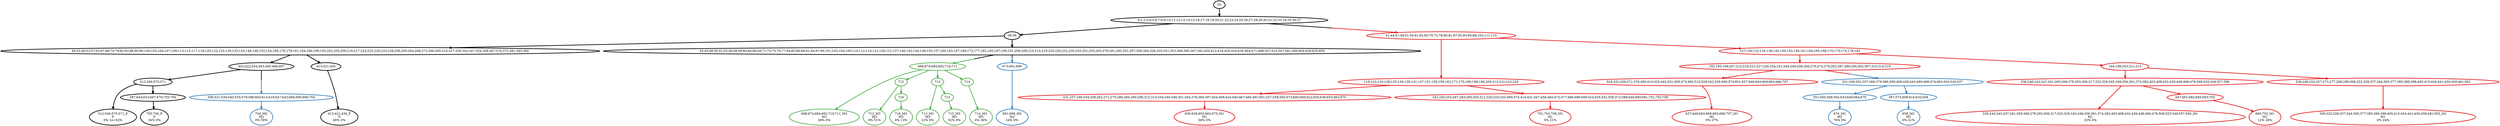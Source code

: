 digraph T {
	{
		rank=same
		43 [penwidth=3,colorscheme=set19,color=0,label="512;546;570;571_P\nP\n0% 1e+02%"]
		41 [penwidth=3,colorscheme=set19,color=0,label="705;706_P\nP\n34% 0%"]
		39 [penwidth=3,colorscheme=set19,color=0,label="413;421;430_P\nP\n66% 0%"]
		36 [penwidth=3,colorscheme=set19,color=1,label="630;636;655;662;675_M1\nM1\n56% 0%"]
		34 [penwidth=3,colorscheme=set19,color=1,label="701;703;708_M1\nM1\n0% 21%"]
		30 [penwidth=3,colorscheme=set19,color=1,label="637;648;663;669;683;686;707_M1\nM1\n0% 27%"]
		27 [penwidth=3,colorscheme=set19,color=1,label="236;240;243;247;261;265;269;278;293;306;317;323;329;345;349;356;361;374;382;403;408;432;439;448;466;478;509;525;549;557;590_M1\nM1\n32% 0%"]
		25 [penwidth=3,colorscheme=set19,color=1,label="693;702_M1\nM1\n12% 28%"]
		23 [penwidth=3,colorscheme=set19,color=1,label="309;322;328;337;344;365;377;385;389;398;405;415;434;441;450;458;481;502_M1\nM1\n0% 24%"]
		22 [penwidth=3,colorscheme=set19,color=2,label="704_M2\nM2\n0% 59%"]
		20 [penwidth=3,colorscheme=set19,color=2,label="691;699_M2\nM2\n24% 0%"]
		18 [penwidth=3,colorscheme=set19,color=2,label="676_M2\nM2\n76% 0%"]
		16 [penwidth=3,colorscheme=set19,color=2,label="658_M2\nM2\n0% 41%"]
		15 [penwidth=3,colorscheme=set19,color=3,label="668;674;684;692;710;711_M3\nM3\n26% 0%"]
		13 [penwidth=3,colorscheme=set19,color=3,label="712_M3\nM3\n0% 51%"]
		11 [penwidth=3,colorscheme=set19,color=3,label="716_M3\nM3\n0% 13%"]
		9 [penwidth=3,colorscheme=set19,color=3,label="713_M3\nM3\n22% 0%"]
		7 [penwidth=3,colorscheme=set19,color=3,label="715_M3\nM3\n52% 0%"]
		5 [penwidth=3,colorscheme=set19,color=3,label="714_M3\nM3\n0% 36%"]
	}
	49 [penwidth=3,colorscheme=set19,color=0,label="GL"]
	48 [penwidth=3,colorscheme=set19,color=0,label="0;1;2;3;4;5;6;7;8;9;10;11;12;13;14;15;16;17;18;19;20;21;22;23;24;25;26;27;28;29;30;31;32;33;34;35;36;37"]
	47 [penwidth=3,colorscheme=set19,color=0,label="38;39"]
	46 [penwidth=3,colorscheme=set19,color=0,label="40;42;46;53;57;63;67;68;74;79;82;83;88;90;96;100;105;106;107;108;113;115;117;118;120;122;125;129;133;143;146;148;152;154;166;176;179;181;184;186;189;193;202;205;209;216;217;224;225;228;233;238;256;260;264;268;272;286;305;316;327;336;342;347;354;358;367;370;372;381;393;394"]
	45 [penwidth=3,colorscheme=set19,color=0,label="402;422;454;463;485;486;497"]
	44 [penwidth=3,colorscheme=set19,color=0,label="512;546;570;571"]
	42 [penwidth=3,colorscheme=set19,color=0,label="587;644;653;667;679;705;706"]
	40 [penwidth=3,colorscheme=set19,color=0,label="413;421;430"]
	38 [penwidth=3,colorscheme=set19,color=1,label="119;123;124;128;135;136;139;141;147;151;156;159;162;171;175;180;188;196;200;213;222;223;229"]
	37 [penwidth=3,colorscheme=set19,color=1,label="231;237;248;254;259;262;271;275;280;284;290;296;312;315;334;340;346;351;364;376;384;397;404;409;424;440;467;480;491;501;527;558;565;573;600;606;622;630;636;655;662;675"]
	35 [penwidth=3,colorscheme=set19,color=1,label="242;250;253;267;283;295;303;311;320;325;333;360;373;414;431;447;456;465;472;477;489;499;508;524;535;541;556;572;589;646;680;681;701;703;708"]
	33 [penwidth=3,colorscheme=set19,color=1,label="127;130;132;134;138;145;150;153;158;161;164;165;168;170;173;174;178;183"]
	32 [penwidth=3,colorscheme=set19,color=1,label="192;195;199;207;212;219;221;227;230;234;241;244;249;258;266;270;274;279;282;287;289;294;302;307;310;314;319"]
	31 [penwidth=3,colorscheme=set19,color=1,label="324;332;339;371;378;390;410;425;442;451;459;473;492;515;528;542;559;566;574;601;637;648;663;669;683;686;707"]
	29 [penwidth=3,colorscheme=set19,color=1,label="194;198;203;211;215"]
	28 [penwidth=3,colorscheme=set19,color=1,label="236;240;243;247;261;265;269;278;293;306;317;323;329;345;349;356;361;374;382;403;408;432;439;448;466;478;509;525;549;557;590"]
	26 [penwidth=3,colorscheme=set19,color=1,label="647;661;682;685;693;702"]
	24 [penwidth=3,colorscheme=set19,color=1,label="239;246;252;257;273;277;288;299;309;322;328;337;344;365;377;385;389;398;405;415;434;441;450;458;481;502"]
	21 [penwidth=3,colorscheme=set19,color=0,label="43;45;48;50;52;55;56;58;59;60;64;66;69;71;73;75;76;77;84;85;86;89;91;94;97;99;101;102;104;109;110;112;116;121;126;131;137;140;142;144;149;155;157;160;163;167;169;172;177;182;185;187;190;191;206;208;210;214;218;220;226;232;235;245;251;255;263;276;281;285;291;297;300;304;326;335;341;353;369;380;387;392;400;412;418;428;429;438;464;471;488;507;522;547;581;599;604;629;635;654"]
	19 [penwidth=3,colorscheme=set19,color=2,label="551;560;568;592;633;640;664;676"]
	17 [penwidth=3,colorscheme=set19,color=2,label="567;575;609;616;632;658"]
	14 [penwidth=3,colorscheme=set19,color=3,label="712"]
	12 [penwidth=3,colorscheme=set19,color=3,label="716"]
	10 [penwidth=3,colorscheme=set19,color=3,label="713"]
	8 [penwidth=3,colorscheme=set19,color=3,label="715"]
	6 [penwidth=3,colorscheme=set19,color=3,label="714"]
	4 [penwidth=3,colorscheme=set19,color=2,label="331;338;352;357;366;379;386;399;406;436;443;460;468;474;493;503;530;537"]
	3 [penwidth=3,colorscheme=set19,color=3,label="668;674;684;692;710;711"]
	2 [penwidth=3,colorscheme=set19,color=2,label="673;691;699"]
	1 [penwidth=3,colorscheme=set19,color=2,label="506;521;534;540;555;579;586;603;614;619;627;643;666;690;698;704"]
	0 [penwidth=3,colorscheme=set19,color=1,label="41;44;47;49;51;54;61;62;65;70;72;78;80;81;87;92;93;95;98;103;111;114"]
	49 -> 48 [penwidth=3,colorscheme=set19,color=0]
	48 -> 47 [penwidth=3,colorscheme=set19,color=0]
	48 -> 0 [penwidth=3,colorscheme=set19,color="0;0.5:1"]
	47 -> 21 [penwidth=3,colorscheme=set19,color=0]
	47 -> 46 [penwidth=3,colorscheme=set19,color=0]
	46 -> 40 [penwidth=3,colorscheme=set19,color=0]
	46 -> 45 [penwidth=3,colorscheme=set19,color=0]
	45 -> 44 [penwidth=3,colorscheme=set19,color=0]
	45 -> 1 [penwidth=3,colorscheme=set19,color="0;0.5:2"]
	44 -> 43 [penwidth=3,colorscheme=set19,color=0]
	44 -> 42 [penwidth=3,colorscheme=set19,color=0]
	42 -> 41 [penwidth=3,colorscheme=set19,color=0]
	40 -> 39 [penwidth=3,colorscheme=set19,color=0]
	38 -> 35 [penwidth=3,colorscheme=set19,color=1]
	38 -> 37 [penwidth=3,colorscheme=set19,color=1]
	37 -> 36 [penwidth=3,colorscheme=set19,color=1]
	35 -> 34 [penwidth=3,colorscheme=set19,color=1]
	33 -> 29 [penwidth=3,colorscheme=set19,color=1]
	33 -> 32 [penwidth=3,colorscheme=set19,color=1]
	32 -> 31 [penwidth=3,colorscheme=set19,color=1]
	32 -> 4 [penwidth=3,colorscheme=set19,color="1;0.5:2"]
	31 -> 30 [penwidth=3,colorscheme=set19,color=1]
	29 -> 28 [penwidth=3,colorscheme=set19,color=1]
	29 -> 24 [penwidth=3,colorscheme=set19,color=1]
	28 -> 27 [penwidth=3,colorscheme=set19,color=1]
	28 -> 26 [penwidth=3,colorscheme=set19,color=1]
	26 -> 25 [penwidth=3,colorscheme=set19,color=1]
	24 -> 23 [penwidth=3,colorscheme=set19,color=1]
	21 -> 3 [penwidth=3,colorscheme=set19,color="0;0.5:3"]
	21 -> 2 [penwidth=3,colorscheme=set19,color="0;0.5:2"]
	19 -> 18 [penwidth=3,colorscheme=set19,color=2]
	17 -> 16 [penwidth=3,colorscheme=set19,color=2]
	14 -> 13 [penwidth=3,colorscheme=set19,color=3]
	14 -> 12 [penwidth=3,colorscheme=set19,color=3]
	12 -> 11 [penwidth=3,colorscheme=set19,color=3]
	10 -> 9 [penwidth=3,colorscheme=set19,color=3]
	10 -> 8 [penwidth=3,colorscheme=set19,color=3]
	8 -> 7 [penwidth=3,colorscheme=set19,color=3]
	6 -> 5 [penwidth=3,colorscheme=set19,color=3]
	4 -> 19 [penwidth=3,colorscheme=set19,color=2]
	4 -> 17 [penwidth=3,colorscheme=set19,color=2]
	3 -> 15 [penwidth=3,colorscheme=set19,color=3]
	3 -> 14 [penwidth=3,colorscheme=set19,color=3]
	3 -> 10 [penwidth=3,colorscheme=set19,color=3]
	3 -> 6 [penwidth=3,colorscheme=set19,color=3]
	2 -> 20 [penwidth=3,colorscheme=set19,color=2]
	1 -> 22 [penwidth=3,colorscheme=set19,color=2]
	0 -> 38 [penwidth=3,colorscheme=set19,color=1]
	0 -> 33 [penwidth=3,colorscheme=set19,color=1]
}
